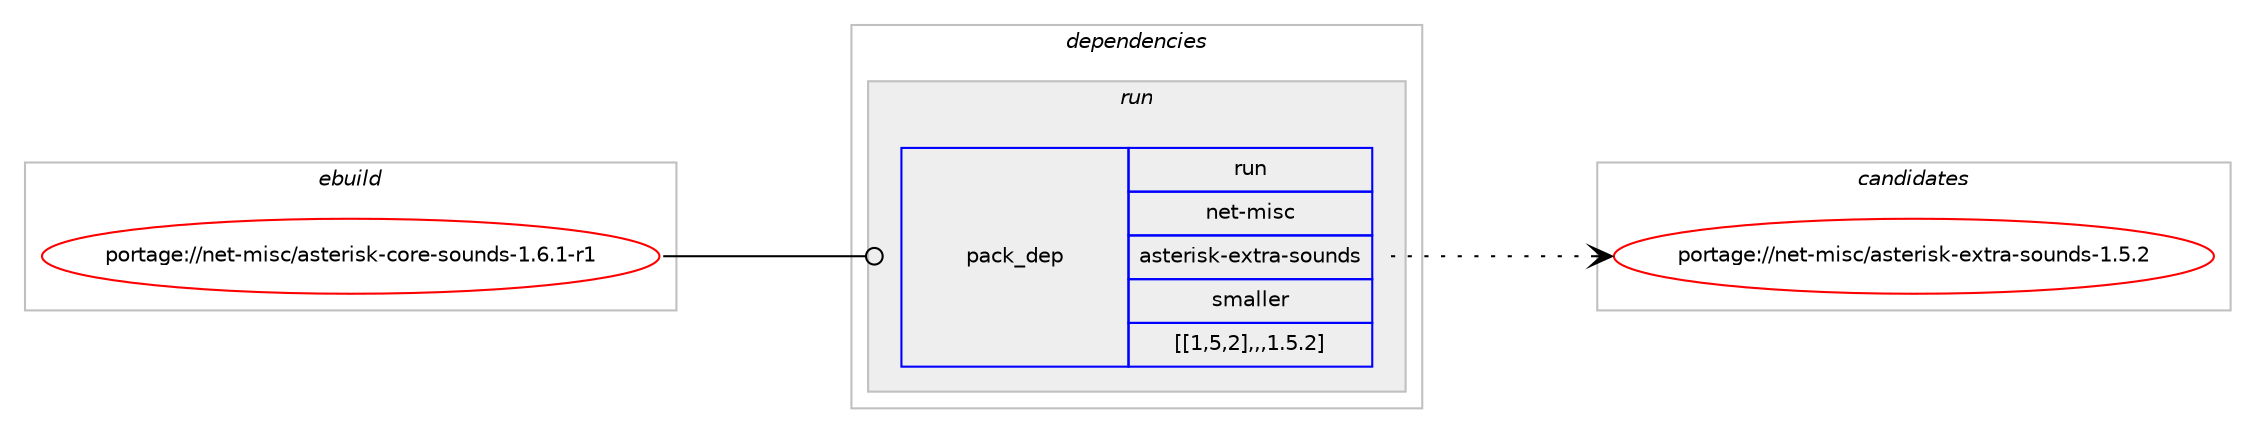digraph prolog {

# *************
# Graph options
# *************

newrank=true;
concentrate=true;
compound=true;
graph [rankdir=LR,fontname=Helvetica,fontsize=10,ranksep=1.5];#, ranksep=2.5, nodesep=0.2];
edge  [arrowhead=vee];
node  [fontname=Helvetica,fontsize=10];

# **********
# The ebuild
# **********

subgraph cluster_leftcol {
color=gray;
label=<<i>ebuild</i>>;
id [label="portage://net-misc/asterisk-core-sounds-1.6.1-r1", color=red, width=4, href="../net-misc/asterisk-core-sounds-1.6.1-r1.svg"];
}

# ****************
# The dependencies
# ****************

subgraph cluster_midcol {
color=gray;
label=<<i>dependencies</i>>;
subgraph cluster_compile {
fillcolor="#eeeeee";
style=filled;
label=<<i>compile</i>>;
}
subgraph cluster_compileandrun {
fillcolor="#eeeeee";
style=filled;
label=<<i>compile and run</i>>;
}
subgraph cluster_run {
fillcolor="#eeeeee";
style=filled;
label=<<i>run</i>>;
subgraph pack73 {
dependency95 [label=<<TABLE BORDER="0" CELLBORDER="1" CELLSPACING="0" CELLPADDING="4" WIDTH="220"><TR><TD ROWSPAN="6" CELLPADDING="30">pack_dep</TD></TR><TR><TD WIDTH="110">run</TD></TR><TR><TD>net-misc</TD></TR><TR><TD>asterisk-extra-sounds</TD></TR><TR><TD>smaller</TD></TR><TR><TD>[[1,5,2],,,1.5.2]</TD></TR></TABLE>>, shape=none, color=blue];
}
id:e -> dependency95:w [weight=20,style="solid",arrowhead="odot"];
}
}

# **************
# The candidates
# **************

subgraph cluster_choices {
rank=same;
color=gray;
label=<<i>candidates</i>>;

subgraph choice26 {
color=black;
nodesep=1;
choice11010111645109105115994797115116101114105115107451011201161149745115111117110100115454946534650 [label="portage://net-misc/asterisk-extra-sounds-1.5.2", color=red, width=4,href="../net-misc/asterisk-extra-sounds-1.5.2.svg"];
dependency95:e -> choice11010111645109105115994797115116101114105115107451011201161149745115111117110100115454946534650:w [style=dotted,weight="100"];
}
}

}
